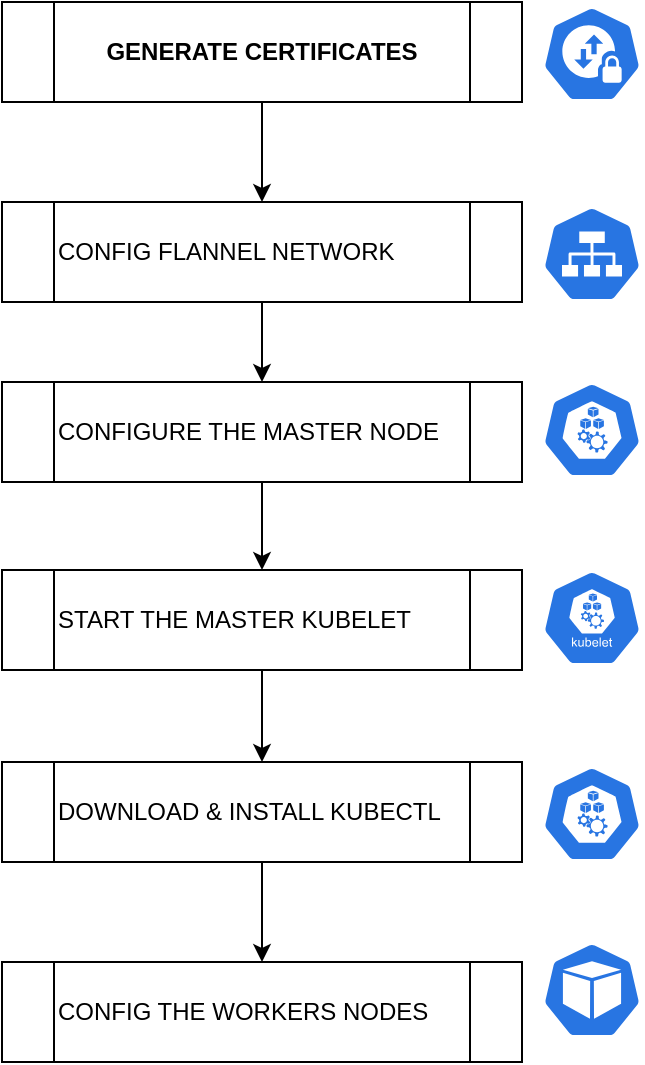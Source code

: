 <mxfile version="13.7.5" type="github">
  <diagram id="WI9T0HZ2pTsCkuznbFz-" name="Page-1">
    <mxGraphModel dx="1422" dy="723" grid="1" gridSize="10" guides="1" tooltips="1" connect="1" arrows="1" fold="1" page="1" pageScale="1" pageWidth="1169" pageHeight="827" math="0" shadow="0">
      <root>
        <mxCell id="0" />
        <mxCell id="1" parent="0" />
        <mxCell id="sXs9M7bIU0b1kzFrnqTN-10" value="" style="edgeStyle=orthogonalEdgeStyle;rounded=0;orthogonalLoop=1;jettySize=auto;html=1;" edge="1" parent="1" source="sXs9M7bIU0b1kzFrnqTN-2" target="sXs9M7bIU0b1kzFrnqTN-4">
          <mxGeometry relative="1" as="geometry" />
        </mxCell>
        <mxCell id="sXs9M7bIU0b1kzFrnqTN-2" value="&lt;b&gt;GENERATE CERTIFICATES&lt;/b&gt;" style="shape=process;whiteSpace=wrap;html=1;backgroundOutline=1;align=center;" vertex="1" parent="1">
          <mxGeometry x="40" y="80" width="260" height="50" as="geometry" />
        </mxCell>
        <mxCell id="sXs9M7bIU0b1kzFrnqTN-11" style="edgeStyle=orthogonalEdgeStyle;rounded=0;orthogonalLoop=1;jettySize=auto;html=1;exitX=0.5;exitY=1;exitDx=0;exitDy=0;entryX=0.5;entryY=0;entryDx=0;entryDy=0;" edge="1" parent="1" source="sXs9M7bIU0b1kzFrnqTN-4" target="sXs9M7bIU0b1kzFrnqTN-5">
          <mxGeometry relative="1" as="geometry" />
        </mxCell>
        <mxCell id="sXs9M7bIU0b1kzFrnqTN-4" value="CONFIG FLANNEL NETWORK" style="shape=process;whiteSpace=wrap;html=1;backgroundOutline=1;align=left;" vertex="1" parent="1">
          <mxGeometry x="40" y="180" width="260" height="50" as="geometry" />
        </mxCell>
        <mxCell id="sXs9M7bIU0b1kzFrnqTN-12" value="" style="edgeStyle=orthogonalEdgeStyle;rounded=0;orthogonalLoop=1;jettySize=auto;html=1;" edge="1" parent="1" source="sXs9M7bIU0b1kzFrnqTN-5" target="sXs9M7bIU0b1kzFrnqTN-6">
          <mxGeometry relative="1" as="geometry" />
        </mxCell>
        <mxCell id="sXs9M7bIU0b1kzFrnqTN-5" value="CONFIGURE THE MASTER NODE" style="shape=process;whiteSpace=wrap;html=1;backgroundOutline=1;align=left;" vertex="1" parent="1">
          <mxGeometry x="40" y="270" width="260" height="50" as="geometry" />
        </mxCell>
        <mxCell id="sXs9M7bIU0b1kzFrnqTN-13" value="" style="edgeStyle=orthogonalEdgeStyle;rounded=0;orthogonalLoop=1;jettySize=auto;html=1;" edge="1" parent="1" source="sXs9M7bIU0b1kzFrnqTN-6" target="sXs9M7bIU0b1kzFrnqTN-7">
          <mxGeometry relative="1" as="geometry" />
        </mxCell>
        <mxCell id="sXs9M7bIU0b1kzFrnqTN-6" value="START THE MASTER KUBELET" style="shape=process;whiteSpace=wrap;html=1;backgroundOutline=1;align=left;" vertex="1" parent="1">
          <mxGeometry x="40" y="364" width="260" height="50" as="geometry" />
        </mxCell>
        <mxCell id="sXs9M7bIU0b1kzFrnqTN-14" value="" style="edgeStyle=orthogonalEdgeStyle;rounded=0;orthogonalLoop=1;jettySize=auto;html=1;" edge="1" parent="1" source="sXs9M7bIU0b1kzFrnqTN-7" target="sXs9M7bIU0b1kzFrnqTN-8">
          <mxGeometry relative="1" as="geometry" />
        </mxCell>
        <mxCell id="sXs9M7bIU0b1kzFrnqTN-7" value="DOWNLOAD &amp;amp; INSTALL KUBECTL" style="shape=process;whiteSpace=wrap;html=1;backgroundOutline=1;align=left;" vertex="1" parent="1">
          <mxGeometry x="40" y="460" width="260" height="50" as="geometry" />
        </mxCell>
        <mxCell id="sXs9M7bIU0b1kzFrnqTN-8" value="CONFIG THE WORKERS NODES" style="shape=process;whiteSpace=wrap;html=1;backgroundOutline=1;align=left;" vertex="1" parent="1">
          <mxGeometry x="40" y="560" width="260" height="50" as="geometry" />
        </mxCell>
        <mxCell id="sXs9M7bIU0b1kzFrnqTN-15" value="" style="html=1;dashed=0;whitespace=wrap;fillColor=#2875E2;strokeColor=#ffffff;points=[[0.005,0.63,0],[0.1,0.2,0],[0.9,0.2,0],[0.5,0,0],[0.995,0.63,0],[0.72,0.99,0],[0.5,1,0],[0.28,0.99,0]];shape=mxgraph.kubernetes.icon;prIcon=node" vertex="1" parent="1">
          <mxGeometry x="310" y="270" width="50" height="48" as="geometry" />
        </mxCell>
        <mxCell id="sXs9M7bIU0b1kzFrnqTN-16" value="" style="html=1;dashed=0;whitespace=wrap;fillColor=#2875E2;strokeColor=#ffffff;points=[[0.005,0.63,0],[0.1,0.2,0],[0.9,0.2,0],[0.5,0,0],[0.995,0.63,0],[0.72,0.99,0],[0.5,1,0],[0.28,0.99,0]];shape=mxgraph.kubernetes.icon;prIcon=kubelet" vertex="1" parent="1">
          <mxGeometry x="310" y="364" width="50" height="48" as="geometry" />
        </mxCell>
        <mxCell id="sXs9M7bIU0b1kzFrnqTN-17" value="" style="html=1;dashed=0;whitespace=wrap;fillColor=#2875E2;strokeColor=#ffffff;points=[[0.005,0.63,0],[0.1,0.2,0],[0.9,0.2,0],[0.5,0,0],[0.995,0.63,0],[0.72,0.99,0],[0.5,1,0],[0.28,0.99,0]];shape=mxgraph.kubernetes.icon;prIcon=node" vertex="1" parent="1">
          <mxGeometry x="310" y="462" width="50" height="48" as="geometry" />
        </mxCell>
        <mxCell id="sXs9M7bIU0b1kzFrnqTN-20" value="" style="html=1;dashed=0;whitespace=wrap;fillColor=#2875E2;strokeColor=#ffffff;points=[[0.005,0.63,0],[0.1,0.2,0],[0.9,0.2,0],[0.5,0,0],[0.995,0.63,0],[0.72,0.99,0],[0.5,1,0],[0.28,0.99,0]];shape=mxgraph.kubernetes.icon;prIcon=netpol" vertex="1" parent="1">
          <mxGeometry x="310" y="82" width="50" height="48" as="geometry" />
        </mxCell>
        <mxCell id="sXs9M7bIU0b1kzFrnqTN-22" value="" style="html=1;dashed=0;whitespace=wrap;fillColor=#2875E2;strokeColor=#ffffff;points=[[0.005,0.63,0],[0.1,0.2,0],[0.9,0.2,0],[0.5,0,0],[0.995,0.63,0],[0.72,0.99,0],[0.5,1,0],[0.28,0.99,0]];shape=mxgraph.kubernetes.icon;prIcon=svc" vertex="1" parent="1">
          <mxGeometry x="310" y="182" width="50" height="48" as="geometry" />
        </mxCell>
        <mxCell id="sXs9M7bIU0b1kzFrnqTN-23" value="" style="html=1;dashed=0;whitespace=wrap;fillColor=#2875E2;strokeColor=#ffffff;points=[[0.005,0.63,0],[0.1,0.2,0],[0.9,0.2,0],[0.5,0,0],[0.995,0.63,0],[0.72,0.99,0],[0.5,1,0],[0.28,0.99,0]];shape=mxgraph.kubernetes.icon;prIcon=pod" vertex="1" parent="1">
          <mxGeometry x="310" y="550" width="50" height="48" as="geometry" />
        </mxCell>
      </root>
    </mxGraphModel>
  </diagram>
</mxfile>
